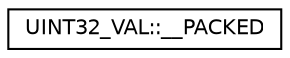 digraph "Graphical Class Hierarchy"
{
  edge [fontname="Helvetica",fontsize="10",labelfontname="Helvetica",labelfontsize="10"];
  node [fontname="Helvetica",fontsize="10",shape=record];
  rankdir="LR";
  Node1 [label="UINT32_VAL::__PACKED",height=0.2,width=0.4,color="black", fillcolor="white", style="filled",URL="$struct_u_i_n_t32___v_a_l_1_1_____p_a_c_k_e_d.html"];
}
